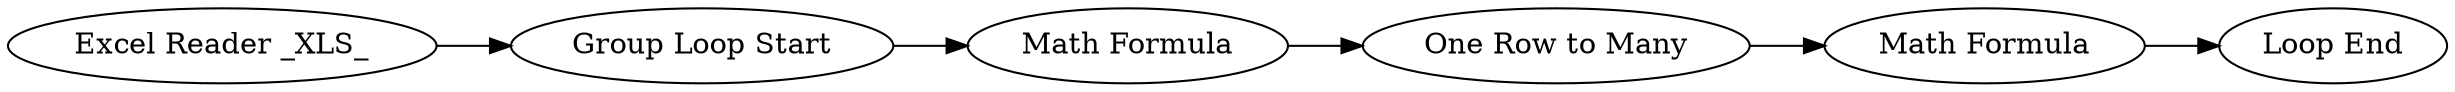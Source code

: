 digraph {
	31 [label="Excel Reader _XLS_"]
	32 [label="One Row to Many"]
	33 [label="Math Formula"]
	34 [label="Math Formula"]
	35 [label="Group Loop Start"]
	36 [label="Loop End"]
	31 -> 35
	32 -> 34
	33 -> 32
	34 -> 36
	35 -> 33
	rankdir=LR
}
